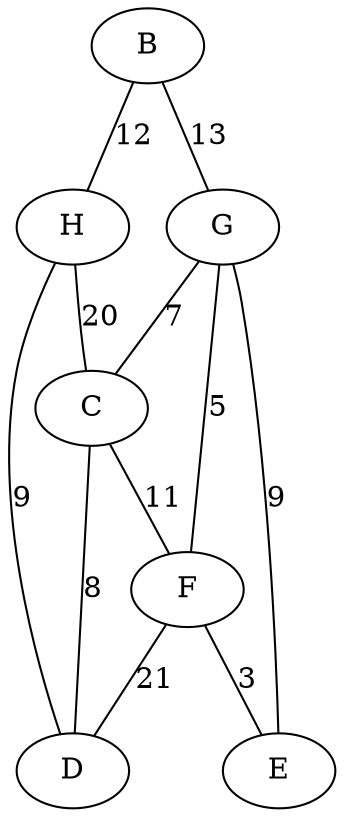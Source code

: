 graph g {
	B -- H [label=12]
	B -- G [label=13]
	H -- C [label=20]
	H -- D [label=9]
	G -- C [label=7]
	G -- F [label=5]
	G -- E [label=9]
	C -- F [label=11]
	C -- D [label=8]
	F -- E [label=3]
	F -- D [label=21]
}
